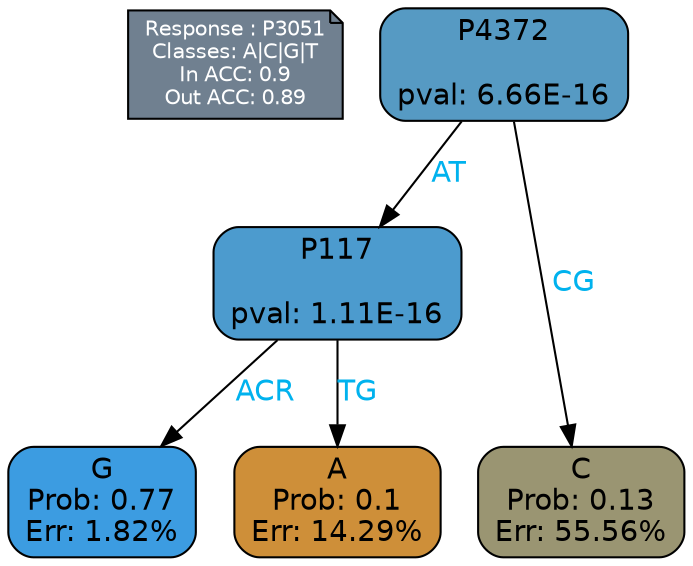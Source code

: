 digraph Tree {
node [shape=box, style="filled, rounded", color="black", fontname=helvetica] ;
graph [ranksep=equally, splines=polylines, bgcolor=transparent, dpi=600] ;
edge [fontname=helvetica] ;
LEGEND [label="Response : P3051
Classes: A|C|G|T
In ACC: 0.9
Out ACC: 0.89
",shape=note,align=left,style=filled,fillcolor="slategray",fontcolor="white",fontsize=10];1 [label="P4372

pval: 6.66E-16", fillcolor="#569ac3"] ;
2 [label="P117

pval: 1.11E-16", fillcolor="#4c9bce"] ;
3 [label="G
Prob: 0.77
Err: 1.82%", fillcolor="#3c9ce1"] ;
4 [label="A
Prob: 0.1
Err: 14.29%", fillcolor="#ce8f39"] ;
5 [label="C
Prob: 0.13
Err: 55.56%", fillcolor="#9a9572"] ;
1 -> 2 [label="AT",fontcolor=deepskyblue2] ;
1 -> 5 [label="CG",fontcolor=deepskyblue2] ;
2 -> 3 [label="ACR",fontcolor=deepskyblue2] ;
2 -> 4 [label="TG",fontcolor=deepskyblue2] ;
{rank = same; 3;4;5;}{rank = same; LEGEND;1;}}